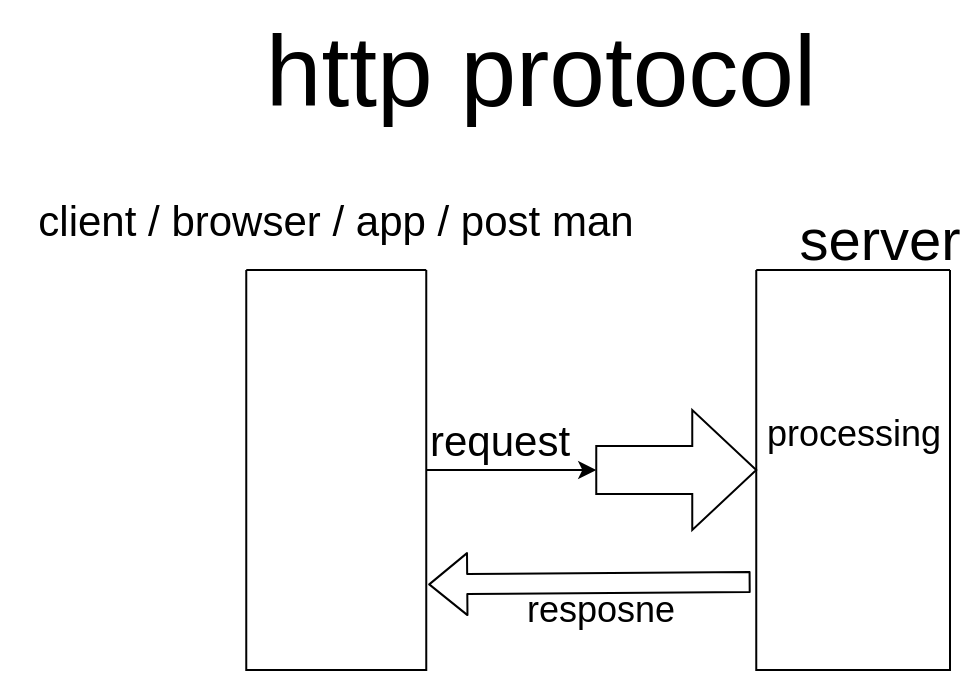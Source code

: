 <mxfile>
    <diagram id="MUUAFB70a_dna3OYiBZ2" name="Page-1">
        <mxGraphModel dx="1024" dy="749" grid="1" gridSize="10" guides="1" tooltips="1" connect="1" arrows="1" fold="1" page="1" pageScale="1" pageWidth="850" pageHeight="1100" math="0" shadow="0">
            <root>
                <mxCell id="0"/>
                <mxCell id="1" parent="0"/>
                <mxCell id="2" value="" style="swimlane;startSize=0;" vertex="1" parent="1">
                    <mxGeometry x="518.13" y="140" width="96.87" height="200" as="geometry"/>
                </mxCell>
                <mxCell id="13" value="&lt;font style=&quot;font-size: 18px;&quot;&gt;processing&lt;/font&gt;" style="text;html=1;strokeColor=none;fillColor=none;align=center;verticalAlign=middle;whiteSpace=wrap;rounded=0;strokeWidth=6;fontSize=21;" vertex="1" parent="2">
                    <mxGeometry x="-9.56" y="61" width="116" height="38" as="geometry"/>
                </mxCell>
                <mxCell id="9" value="" style="edgeStyle=none;html=1;fontSize=21;" edge="1" parent="1" source="3" target="8">
                    <mxGeometry relative="1" as="geometry"/>
                </mxCell>
                <mxCell id="3" value="" style="swimlane;startSize=0;" vertex="1" parent="1">
                    <mxGeometry x="263.13" y="140" width="90" height="200" as="geometry"/>
                </mxCell>
                <mxCell id="5" value="&lt;font style=&quot;font-size: 21px;&quot;&gt;client / browser / app / post man&lt;/font&gt;" style="text;html=1;strokeColor=none;fillColor=none;align=center;verticalAlign=middle;whiteSpace=wrap;rounded=0;strokeWidth=6;" vertex="1" parent="1">
                    <mxGeometry x="140" y="100" width="336.25" height="30" as="geometry"/>
                </mxCell>
                <mxCell id="6" value="&lt;font style=&quot;font-size: 29px;&quot;&gt;server&lt;/font&gt;" style="text;html=1;strokeColor=none;fillColor=none;align=center;verticalAlign=middle;whiteSpace=wrap;rounded=0;" vertex="1" parent="1">
                    <mxGeometry x="550" y="110" width="60" height="30" as="geometry"/>
                </mxCell>
                <mxCell id="8" value="" style="shape=singleArrow;whiteSpace=wrap;html=1;arrowWidth=0.4;arrowSize=0.4;fontStyle=1;startSize=0;" vertex="1" parent="1">
                    <mxGeometry x="438.13" y="210" width="80" height="60" as="geometry"/>
                </mxCell>
                <mxCell id="11" value="request" style="text;html=1;strokeColor=none;fillColor=none;align=center;verticalAlign=middle;whiteSpace=wrap;rounded=0;strokeWidth=6;fontSize=21;" vertex="1" parent="1">
                    <mxGeometry x="360" y="210" width="60" height="30" as="geometry"/>
                </mxCell>
                <mxCell id="14" value="" style="shape=flexArrow;endArrow=classic;html=1;fontSize=18;exitX=-0.029;exitY=0.78;exitDx=0;exitDy=0;exitPerimeter=0;entryX=1.011;entryY=0.786;entryDx=0;entryDy=0;entryPerimeter=0;" edge="1" parent="1" source="2" target="3">
                    <mxGeometry width="50" height="50" relative="1" as="geometry">
                        <mxPoint x="400" y="390" as="sourcePoint"/>
                        <mxPoint x="450" y="340" as="targetPoint"/>
                        <Array as="points"/>
                    </mxGeometry>
                </mxCell>
                <mxCell id="15" value="resposne" style="text;html=1;align=center;verticalAlign=middle;resizable=0;points=[];autosize=1;strokeColor=none;fillColor=none;fontSize=18;" vertex="1" parent="1">
                    <mxGeometry x="390" y="290" width="100" height="40" as="geometry"/>
                </mxCell>
                <mxCell id="16" value="&lt;font style=&quot;font-size: 50px;&quot;&gt;http protocol&lt;/font&gt;" style="text;html=1;align=center;verticalAlign=middle;resizable=0;points=[];autosize=1;strokeColor=none;fillColor=none;fontSize=18;" vertex="1" parent="1">
                    <mxGeometry x="260" y="5" width="300" height="70" as="geometry"/>
                </mxCell>
            </root>
        </mxGraphModel>
    </diagram>
</mxfile>